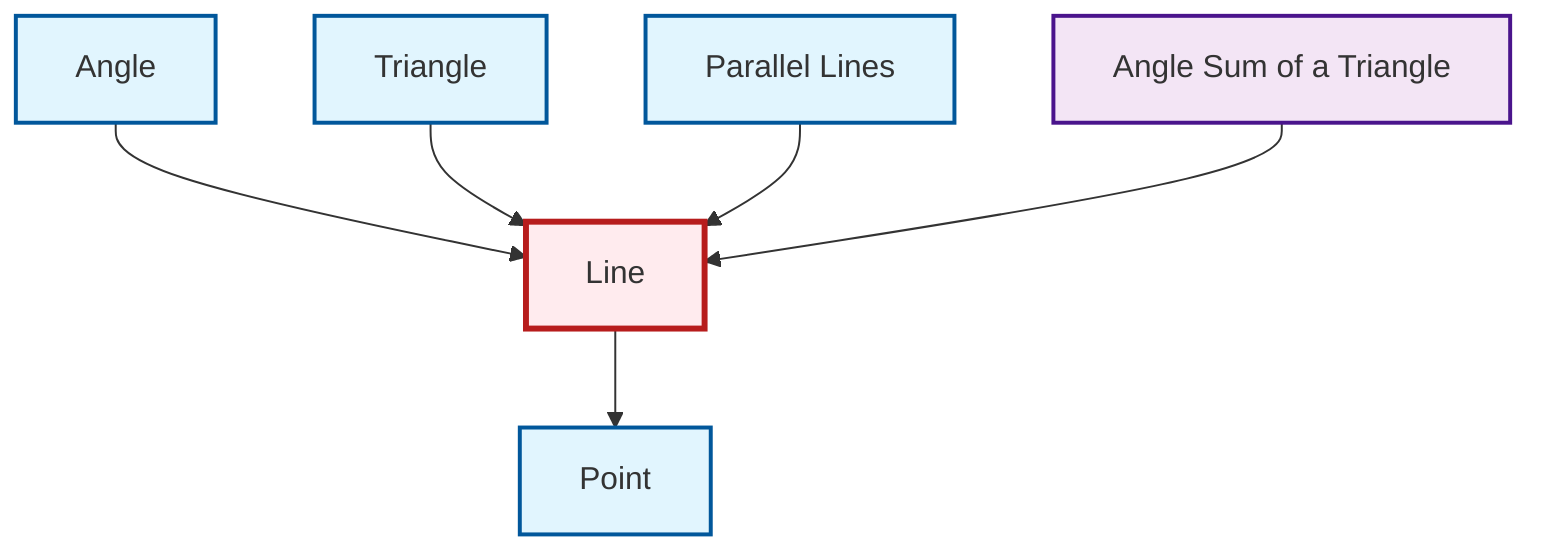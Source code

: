 graph TD
    classDef definition fill:#e1f5fe,stroke:#01579b,stroke-width:2px
    classDef theorem fill:#f3e5f5,stroke:#4a148c,stroke-width:2px
    classDef axiom fill:#fff3e0,stroke:#e65100,stroke-width:2px
    classDef example fill:#e8f5e9,stroke:#1b5e20,stroke-width:2px
    classDef current fill:#ffebee,stroke:#b71c1c,stroke-width:3px
    def-parallel["Parallel Lines"]:::definition
    def-triangle["Triangle"]:::definition
    def-line["Line"]:::definition
    def-angle["Angle"]:::definition
    thm-angle-sum-triangle["Angle Sum of a Triangle"]:::theorem
    def-point["Point"]:::definition
    def-angle --> def-line
    def-triangle --> def-line
    def-parallel --> def-line
    def-line --> def-point
    thm-angle-sum-triangle --> def-line
    class def-line current